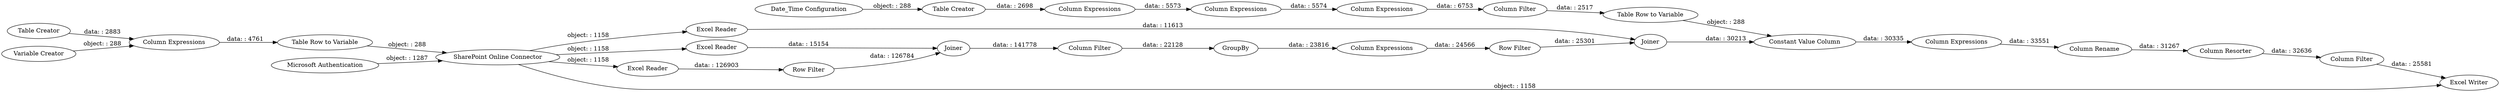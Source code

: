 digraph {
	"-736253363398452097_102" [label=Joiner]
	"-736253363398452097_112" [label="Column Expressions"]
	"-736253363398452097_5" [label="Table Creator"]
	"-736253363398452097_98" [label="Table Row to Variable"]
	"-736253363398452097_134" [label="Column Filter"]
	"-736253363398452097_126" [label=GroupBy]
	"-736253363398452097_100" [label="Excel Reader"]
	"-736253363398452097_125" [label="Row Filter"]
	"-736253363398452097_1" [label="Microsoft Authentication"]
	"-736253363398452097_105" [label="Excel Reader"]
	"-736253363398452097_111" [label="Column Expressions"]
	"-736253363398452097_123" [label="Row Filter"]
	"-736253363398452097_118" [label="Constant Value Column"]
	"-736253363398452097_2" [label="SharePoint Online Connector"]
	"-736253363398452097_103" [label="Column Filter"]
	"-736253363398452097_110" [label="Column Expressions"]
	"-736253363398452097_117" [label="Column Filter"]
	"-736253363398452097_99" [label="Excel Reader"]
	"-736253363398452097_106" [label=Joiner]
	"-736253363398452097_119" [label="Column Expressions"]
	"-736253363398452097_104" [label="Column Expressions"]
	"-736253363398452097_6" [label="Column Expressions"]
	"-736253363398452097_116" [label="Table Row to Variable"]
	"-736253363398452097_120" [label="Column Resorter"]
	"-736253363398452097_121" [label="Column Rename"]
	"-736253363398452097_114" [label="Table Creator"]
	"-736253363398452097_3" [label="Variable Creator"]
	"-736253363398452097_108" [label="Date_Time Configuration"]
	"-736253363398452097_101" [label="Excel Writer"]
	"-736253363398452097_134" -> "-736253363398452097_101" [label="data: : 25581"]
	"-736253363398452097_114" -> "-736253363398452097_110" [label="data: : 2698"]
	"-736253363398452097_2" -> "-736253363398452097_100" [label="object: : 1158"]
	"-736253363398452097_126" -> "-736253363398452097_104" [label="data: : 23816"]
	"-736253363398452097_2" -> "-736253363398452097_105" [label="object: : 1158"]
	"-736253363398452097_99" -> "-736253363398452097_102" [label="data: : 15154"]
	"-736253363398452097_3" -> "-736253363398452097_6" [label="object: : 288"]
	"-736253363398452097_108" -> "-736253363398452097_114" [label="object: : 288"]
	"-736253363398452097_118" -> "-736253363398452097_119" [label="data: : 30335"]
	"-736253363398452097_1" -> "-736253363398452097_2" [label="object: : 1287"]
	"-736253363398452097_112" -> "-736253363398452097_111" [label="data: : 5574"]
	"-736253363398452097_105" -> "-736253363398452097_106" [label="data: : 11613"]
	"-736253363398452097_2" -> "-736253363398452097_101" [label="object: : 1158"]
	"-736253363398452097_119" -> "-736253363398452097_121" [label="data: : 33551"]
	"-736253363398452097_6" -> "-736253363398452097_98" [label="data: : 4761"]
	"-736253363398452097_2" -> "-736253363398452097_99" [label="object: : 1158"]
	"-736253363398452097_121" -> "-736253363398452097_120" [label="data: : 31267"]
	"-736253363398452097_103" -> "-736253363398452097_126" [label="data: : 22128"]
	"-736253363398452097_110" -> "-736253363398452097_112" [label="data: : 5573"]
	"-736253363398452097_102" -> "-736253363398452097_103" [label="data: : 141778"]
	"-736253363398452097_117" -> "-736253363398452097_116" [label="data: : 2517"]
	"-736253363398452097_111" -> "-736253363398452097_117" [label="data: : 6753"]
	"-736253363398452097_106" -> "-736253363398452097_118" [label="data: : 30213"]
	"-736253363398452097_125" -> "-736253363398452097_106" [label="data: : 25301"]
	"-736253363398452097_123" -> "-736253363398452097_102" [label="data: : 126784"]
	"-736253363398452097_104" -> "-736253363398452097_125" [label="data: : 24566"]
	"-736253363398452097_120" -> "-736253363398452097_134" [label="data: : 32636"]
	"-736253363398452097_116" -> "-736253363398452097_118" [label="object: : 288"]
	"-736253363398452097_98" -> "-736253363398452097_2" [label="object: : 288"]
	"-736253363398452097_5" -> "-736253363398452097_6" [label="data: : 2883"]
	"-736253363398452097_100" -> "-736253363398452097_123" [label="data: : 126903"]
	rankdir=LR
}
